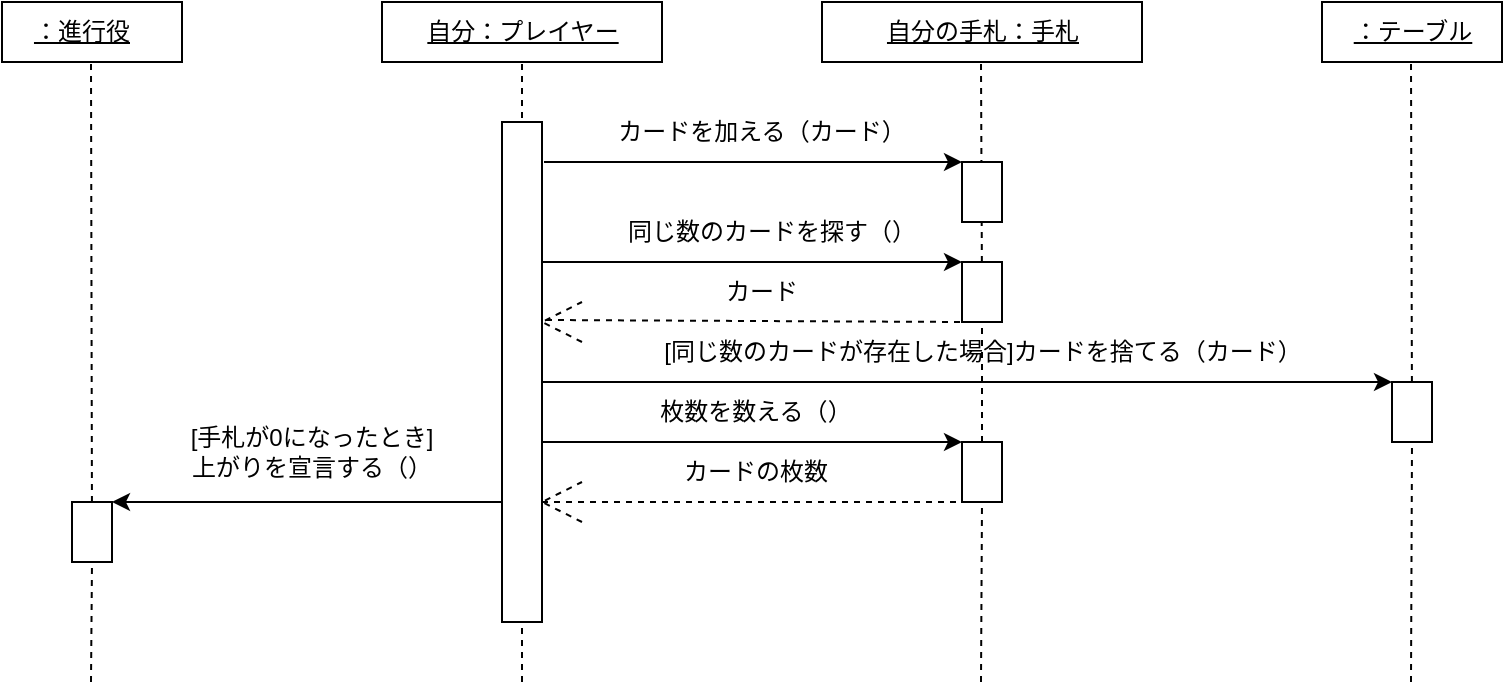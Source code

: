 <mxfile version="21.5.0" type="device">
  <diagram name="ページ1" id="9ATg9WZ0ROGsVgX8xcEM">
    <mxGraphModel dx="880" dy="444" grid="1" gridSize="10" guides="1" tooltips="1" connect="1" arrows="1" fold="1" page="1" pageScale="1" pageWidth="827" pageHeight="1169" math="0" shadow="0">
      <root>
        <mxCell id="0" />
        <mxCell id="1" parent="0" />
        <mxCell id="EOAYhWK8mw1by3F0EiD5-29" value="" style="rounded=0;whiteSpace=wrap;html=1;" vertex="1" parent="1">
          <mxGeometry x="40" y="60" width="90" height="30" as="geometry" />
        </mxCell>
        <mxCell id="EOAYhWK8mw1by3F0EiD5-30" value="" style="rounded=0;whiteSpace=wrap;html=1;" vertex="1" parent="1">
          <mxGeometry x="40" y="60" width="90" height="30" as="geometry" />
        </mxCell>
        <mxCell id="EOAYhWK8mw1by3F0EiD5-31" value="" style="rounded=0;whiteSpace=wrap;html=1;" vertex="1" parent="1">
          <mxGeometry x="230" y="60" width="140" height="30" as="geometry" />
        </mxCell>
        <mxCell id="EOAYhWK8mw1by3F0EiD5-32" value="" style="rounded=0;whiteSpace=wrap;html=1;" vertex="1" parent="1">
          <mxGeometry x="450" y="60" width="160" height="30" as="geometry" />
        </mxCell>
        <mxCell id="EOAYhWK8mw1by3F0EiD5-33" value="" style="rounded=0;whiteSpace=wrap;html=1;" vertex="1" parent="1">
          <mxGeometry x="700" y="60" width="90" height="30" as="geometry" />
        </mxCell>
        <mxCell id="EOAYhWK8mw1by3F0EiD5-34" value="&lt;u&gt;：進行役&lt;/u&gt;" style="text;html=1;strokeColor=none;fillColor=none;align=center;verticalAlign=middle;whiteSpace=wrap;rounded=0;" vertex="1" parent="1">
          <mxGeometry x="50" y="60" width="60" height="30" as="geometry" />
        </mxCell>
        <mxCell id="EOAYhWK8mw1by3F0EiD5-35" value="&lt;u&gt;自分：プレイヤー&lt;/u&gt;" style="text;html=1;strokeColor=none;fillColor=none;align=center;verticalAlign=middle;whiteSpace=wrap;rounded=0;" vertex="1" parent="1">
          <mxGeometry x="247.5" y="60" width="105" height="30" as="geometry" />
        </mxCell>
        <mxCell id="EOAYhWK8mw1by3F0EiD5-36" value="&lt;u&gt;自分の手札：手札&lt;/u&gt;" style="text;html=1;strokeColor=none;fillColor=none;align=center;verticalAlign=middle;whiteSpace=wrap;rounded=0;" vertex="1" parent="1">
          <mxGeometry x="462.5" y="60" width="135" height="30" as="geometry" />
        </mxCell>
        <mxCell id="EOAYhWK8mw1by3F0EiD5-37" value="&lt;u&gt;：テーブル&lt;/u&gt;" style="text;html=1;strokeColor=none;fillColor=none;align=center;verticalAlign=middle;whiteSpace=wrap;rounded=0;" vertex="1" parent="1">
          <mxGeometry x="702.5" y="60" width="85" height="30" as="geometry" />
        </mxCell>
        <mxCell id="EOAYhWK8mw1by3F0EiD5-38" value="" style="endArrow=none;dashed=1;html=1;rounded=0;entryX=0.5;entryY=1;entryDx=0;entryDy=0;" edge="1" parent="1" target="EOAYhWK8mw1by3F0EiD5-35">
          <mxGeometry width="50" height="50" relative="1" as="geometry">
            <mxPoint x="300" y="400" as="sourcePoint" />
            <mxPoint x="440" y="190" as="targetPoint" />
          </mxGeometry>
        </mxCell>
        <mxCell id="EOAYhWK8mw1by3F0EiD5-39" value="" style="rounded=0;whiteSpace=wrap;html=1;" vertex="1" parent="1">
          <mxGeometry x="290" y="120" width="20" height="250" as="geometry" />
        </mxCell>
        <mxCell id="EOAYhWK8mw1by3F0EiD5-42" value="" style="endArrow=none;dashed=1;html=1;rounded=0;entryX=0.5;entryY=1;entryDx=0;entryDy=0;" edge="1" parent="1" source="EOAYhWK8mw1by3F0EiD5-64">
          <mxGeometry width="50" height="50" relative="1" as="geometry">
            <mxPoint x="84.5" y="400" as="sourcePoint" />
            <mxPoint x="84.5" y="90" as="targetPoint" />
          </mxGeometry>
        </mxCell>
        <mxCell id="EOAYhWK8mw1by3F0EiD5-43" value="" style="endArrow=none;dashed=1;html=1;rounded=0;entryX=0.5;entryY=1;entryDx=0;entryDy=0;" edge="1" parent="1" source="EOAYhWK8mw1by3F0EiD5-48">
          <mxGeometry width="50" height="50" relative="1" as="geometry">
            <mxPoint x="529.5" y="400" as="sourcePoint" />
            <mxPoint x="529.5" y="90" as="targetPoint" />
          </mxGeometry>
        </mxCell>
        <mxCell id="EOAYhWK8mw1by3F0EiD5-44" value="" style="endArrow=none;dashed=1;html=1;rounded=0;entryX=0.5;entryY=1;entryDx=0;entryDy=0;" edge="1" parent="1" source="EOAYhWK8mw1by3F0EiD5-55">
          <mxGeometry width="50" height="50" relative="1" as="geometry">
            <mxPoint x="744.5" y="400" as="sourcePoint" />
            <mxPoint x="744.5" y="90" as="targetPoint" />
          </mxGeometry>
        </mxCell>
        <mxCell id="EOAYhWK8mw1by3F0EiD5-45" value="" style="rounded=0;whiteSpace=wrap;html=1;" vertex="1" parent="1">
          <mxGeometry x="520" y="140" width="20" height="30" as="geometry" />
        </mxCell>
        <mxCell id="EOAYhWK8mw1by3F0EiD5-46" value="" style="endArrow=classic;html=1;rounded=0;entryX=0;entryY=0;entryDx=0;entryDy=0;exitX=1.05;exitY=0.08;exitDx=0;exitDy=0;exitPerimeter=0;" edge="1" parent="1" source="EOAYhWK8mw1by3F0EiD5-39" target="EOAYhWK8mw1by3F0EiD5-45">
          <mxGeometry width="50" height="50" relative="1" as="geometry">
            <mxPoint x="330" y="160" as="sourcePoint" />
            <mxPoint x="450" y="200" as="targetPoint" />
          </mxGeometry>
        </mxCell>
        <mxCell id="EOAYhWK8mw1by3F0EiD5-47" value="カードを加える（カード）" style="text;html=1;strokeColor=none;fillColor=none;align=center;verticalAlign=middle;whiteSpace=wrap;rounded=0;" vertex="1" parent="1">
          <mxGeometry x="346.25" y="110" width="147.5" height="30" as="geometry" />
        </mxCell>
        <mxCell id="EOAYhWK8mw1by3F0EiD5-49" value="" style="endArrow=none;dashed=1;html=1;rounded=0;entryX=0.5;entryY=1;entryDx=0;entryDy=0;" edge="1" parent="1" source="EOAYhWK8mw1by3F0EiD5-60" target="EOAYhWK8mw1by3F0EiD5-48">
          <mxGeometry width="50" height="50" relative="1" as="geometry">
            <mxPoint x="529.5" y="400" as="sourcePoint" />
            <mxPoint x="529.5" y="90" as="targetPoint" />
          </mxGeometry>
        </mxCell>
        <mxCell id="EOAYhWK8mw1by3F0EiD5-48" value="" style="rounded=0;whiteSpace=wrap;html=1;" vertex="1" parent="1">
          <mxGeometry x="520" y="190" width="20" height="30" as="geometry" />
        </mxCell>
        <mxCell id="EOAYhWK8mw1by3F0EiD5-50" value="" style="endArrow=classic;html=1;rounded=0;entryX=0;entryY=0;entryDx=0;entryDy=0;" edge="1" parent="1" target="EOAYhWK8mw1by3F0EiD5-48">
          <mxGeometry width="50" height="50" relative="1" as="geometry">
            <mxPoint x="310" y="190" as="sourcePoint" />
            <mxPoint x="450" y="200" as="targetPoint" />
          </mxGeometry>
        </mxCell>
        <mxCell id="EOAYhWK8mw1by3F0EiD5-51" value="" style="endArrow=none;dashed=1;html=1;rounded=0;entryX=0;entryY=1;entryDx=0;entryDy=0;exitX=1.1;exitY=0.396;exitDx=0;exitDy=0;exitPerimeter=0;" edge="1" parent="1" source="EOAYhWK8mw1by3F0EiD5-39" target="EOAYhWK8mw1by3F0EiD5-48">
          <mxGeometry width="50" height="50" relative="1" as="geometry">
            <mxPoint x="400" y="250" as="sourcePoint" />
            <mxPoint x="450" y="200" as="targetPoint" />
          </mxGeometry>
        </mxCell>
        <mxCell id="EOAYhWK8mw1by3F0EiD5-52" value="" style="endArrow=none;dashed=1;html=1;rounded=0;" edge="1" parent="1">
          <mxGeometry width="50" height="50" relative="1" as="geometry">
            <mxPoint x="330" y="230" as="sourcePoint" />
            <mxPoint x="330" y="210" as="targetPoint" />
            <Array as="points">
              <mxPoint x="310" y="220" />
            </Array>
          </mxGeometry>
        </mxCell>
        <mxCell id="EOAYhWK8mw1by3F0EiD5-53" value="カード" style="text;html=1;strokeColor=none;fillColor=none;align=center;verticalAlign=middle;whiteSpace=wrap;rounded=0;" vertex="1" parent="1">
          <mxGeometry x="390" y="190" width="60" height="30" as="geometry" />
        </mxCell>
        <mxCell id="EOAYhWK8mw1by3F0EiD5-54" value="同じ数のカードを探す（）" style="text;html=1;strokeColor=none;fillColor=none;align=center;verticalAlign=middle;whiteSpace=wrap;rounded=0;" vertex="1" parent="1">
          <mxGeometry x="330" y="160" width="190" height="30" as="geometry" />
        </mxCell>
        <mxCell id="EOAYhWK8mw1by3F0EiD5-56" value="" style="endArrow=none;dashed=1;html=1;rounded=0;entryX=0.5;entryY=1;entryDx=0;entryDy=0;" edge="1" parent="1" target="EOAYhWK8mw1by3F0EiD5-55">
          <mxGeometry width="50" height="50" relative="1" as="geometry">
            <mxPoint x="744.5" y="400" as="sourcePoint" />
            <mxPoint x="744.5" y="90" as="targetPoint" />
          </mxGeometry>
        </mxCell>
        <mxCell id="EOAYhWK8mw1by3F0EiD5-55" value="" style="rounded=0;whiteSpace=wrap;html=1;" vertex="1" parent="1">
          <mxGeometry x="735" y="250" width="20" height="30" as="geometry" />
        </mxCell>
        <mxCell id="EOAYhWK8mw1by3F0EiD5-57" value="" style="endArrow=classic;html=1;rounded=0;entryX=0;entryY=0;entryDx=0;entryDy=0;" edge="1" parent="1" target="EOAYhWK8mw1by3F0EiD5-55">
          <mxGeometry width="50" height="50" relative="1" as="geometry">
            <mxPoint x="310" y="250" as="sourcePoint" />
            <mxPoint x="450" y="200" as="targetPoint" />
          </mxGeometry>
        </mxCell>
        <mxCell id="EOAYhWK8mw1by3F0EiD5-58" value="[同じ数のカードが存在した場合]カードを捨てる（カード）" style="text;html=1;strokeColor=none;fillColor=none;align=center;verticalAlign=middle;whiteSpace=wrap;rounded=0;" vertex="1" parent="1">
          <mxGeometry x="337.5" y="220" width="385" height="30" as="geometry" />
        </mxCell>
        <mxCell id="EOAYhWK8mw1by3F0EiD5-63" value="" style="endArrow=none;dashed=1;html=1;rounded=0;entryX=0.5;entryY=1;entryDx=0;entryDy=0;" edge="1" parent="1" target="EOAYhWK8mw1by3F0EiD5-60">
          <mxGeometry width="50" height="50" relative="1" as="geometry">
            <mxPoint x="529.5" y="400" as="sourcePoint" />
            <mxPoint x="530" y="220" as="targetPoint" />
          </mxGeometry>
        </mxCell>
        <mxCell id="EOAYhWK8mw1by3F0EiD5-60" value="" style="rounded=0;whiteSpace=wrap;html=1;" vertex="1" parent="1">
          <mxGeometry x="520" y="280" width="20" height="30" as="geometry" />
        </mxCell>
        <mxCell id="EOAYhWK8mw1by3F0EiD5-65" value="" style="endArrow=none;dashed=1;html=1;rounded=0;entryX=0.5;entryY=1;entryDx=0;entryDy=0;" edge="1" parent="1" target="EOAYhWK8mw1by3F0EiD5-64">
          <mxGeometry width="50" height="50" relative="1" as="geometry">
            <mxPoint x="84.5" y="400" as="sourcePoint" />
            <mxPoint x="84.5" y="90" as="targetPoint" />
          </mxGeometry>
        </mxCell>
        <mxCell id="EOAYhWK8mw1by3F0EiD5-64" value="" style="rounded=0;whiteSpace=wrap;html=1;" vertex="1" parent="1">
          <mxGeometry x="75" y="310" width="20" height="30" as="geometry" />
        </mxCell>
        <mxCell id="EOAYhWK8mw1by3F0EiD5-68" value="" style="endArrow=classic;html=1;rounded=0;entryX=0;entryY=0;entryDx=0;entryDy=0;" edge="1" parent="1" target="EOAYhWK8mw1by3F0EiD5-60">
          <mxGeometry width="50" height="50" relative="1" as="geometry">
            <mxPoint x="310" y="280" as="sourcePoint" />
            <mxPoint x="410" y="270" as="targetPoint" />
          </mxGeometry>
        </mxCell>
        <mxCell id="EOAYhWK8mw1by3F0EiD5-69" value="" style="endArrow=none;dashed=1;html=1;rounded=0;entryX=0;entryY=1;entryDx=0;entryDy=0;" edge="1" parent="1" target="EOAYhWK8mw1by3F0EiD5-60">
          <mxGeometry width="50" height="50" relative="1" as="geometry">
            <mxPoint x="310" y="310" as="sourcePoint" />
            <mxPoint x="380" y="340" as="targetPoint" />
          </mxGeometry>
        </mxCell>
        <mxCell id="EOAYhWK8mw1by3F0EiD5-71" value="" style="endArrow=none;dashed=1;html=1;rounded=0;" edge="1" parent="1">
          <mxGeometry width="50" height="50" relative="1" as="geometry">
            <mxPoint x="330" y="320" as="sourcePoint" />
            <mxPoint x="330" y="300" as="targetPoint" />
            <Array as="points">
              <mxPoint x="310" y="310" />
            </Array>
          </mxGeometry>
        </mxCell>
        <mxCell id="EOAYhWK8mw1by3F0EiD5-72" value="枚数を数える（）" style="text;html=1;strokeColor=none;fillColor=none;align=center;verticalAlign=middle;whiteSpace=wrap;rounded=0;" vertex="1" parent="1">
          <mxGeometry x="354" y="250" width="126" height="30" as="geometry" />
        </mxCell>
        <mxCell id="EOAYhWK8mw1by3F0EiD5-73" value="カードの枚数" style="text;html=1;strokeColor=none;fillColor=none;align=center;verticalAlign=middle;whiteSpace=wrap;rounded=0;" vertex="1" parent="1">
          <mxGeometry x="357" y="280" width="120" height="30" as="geometry" />
        </mxCell>
        <mxCell id="EOAYhWK8mw1by3F0EiD5-74" value="" style="endArrow=classic;html=1;rounded=0;entryX=1;entryY=0;entryDx=0;entryDy=0;" edge="1" parent="1" target="EOAYhWK8mw1by3F0EiD5-64">
          <mxGeometry width="50" height="50" relative="1" as="geometry">
            <mxPoint x="280" y="310" as="sourcePoint" />
            <mxPoint x="190" y="290" as="targetPoint" />
            <Array as="points">
              <mxPoint x="290" y="310" />
            </Array>
          </mxGeometry>
        </mxCell>
        <mxCell id="EOAYhWK8mw1by3F0EiD5-75" value="[手札が0になったとき]&lt;br&gt;上がりを宣言する（）" style="text;html=1;strokeColor=none;fillColor=none;align=center;verticalAlign=middle;whiteSpace=wrap;rounded=0;" vertex="1" parent="1">
          <mxGeometry x="120" y="270" width="150" height="30" as="geometry" />
        </mxCell>
      </root>
    </mxGraphModel>
  </diagram>
</mxfile>
